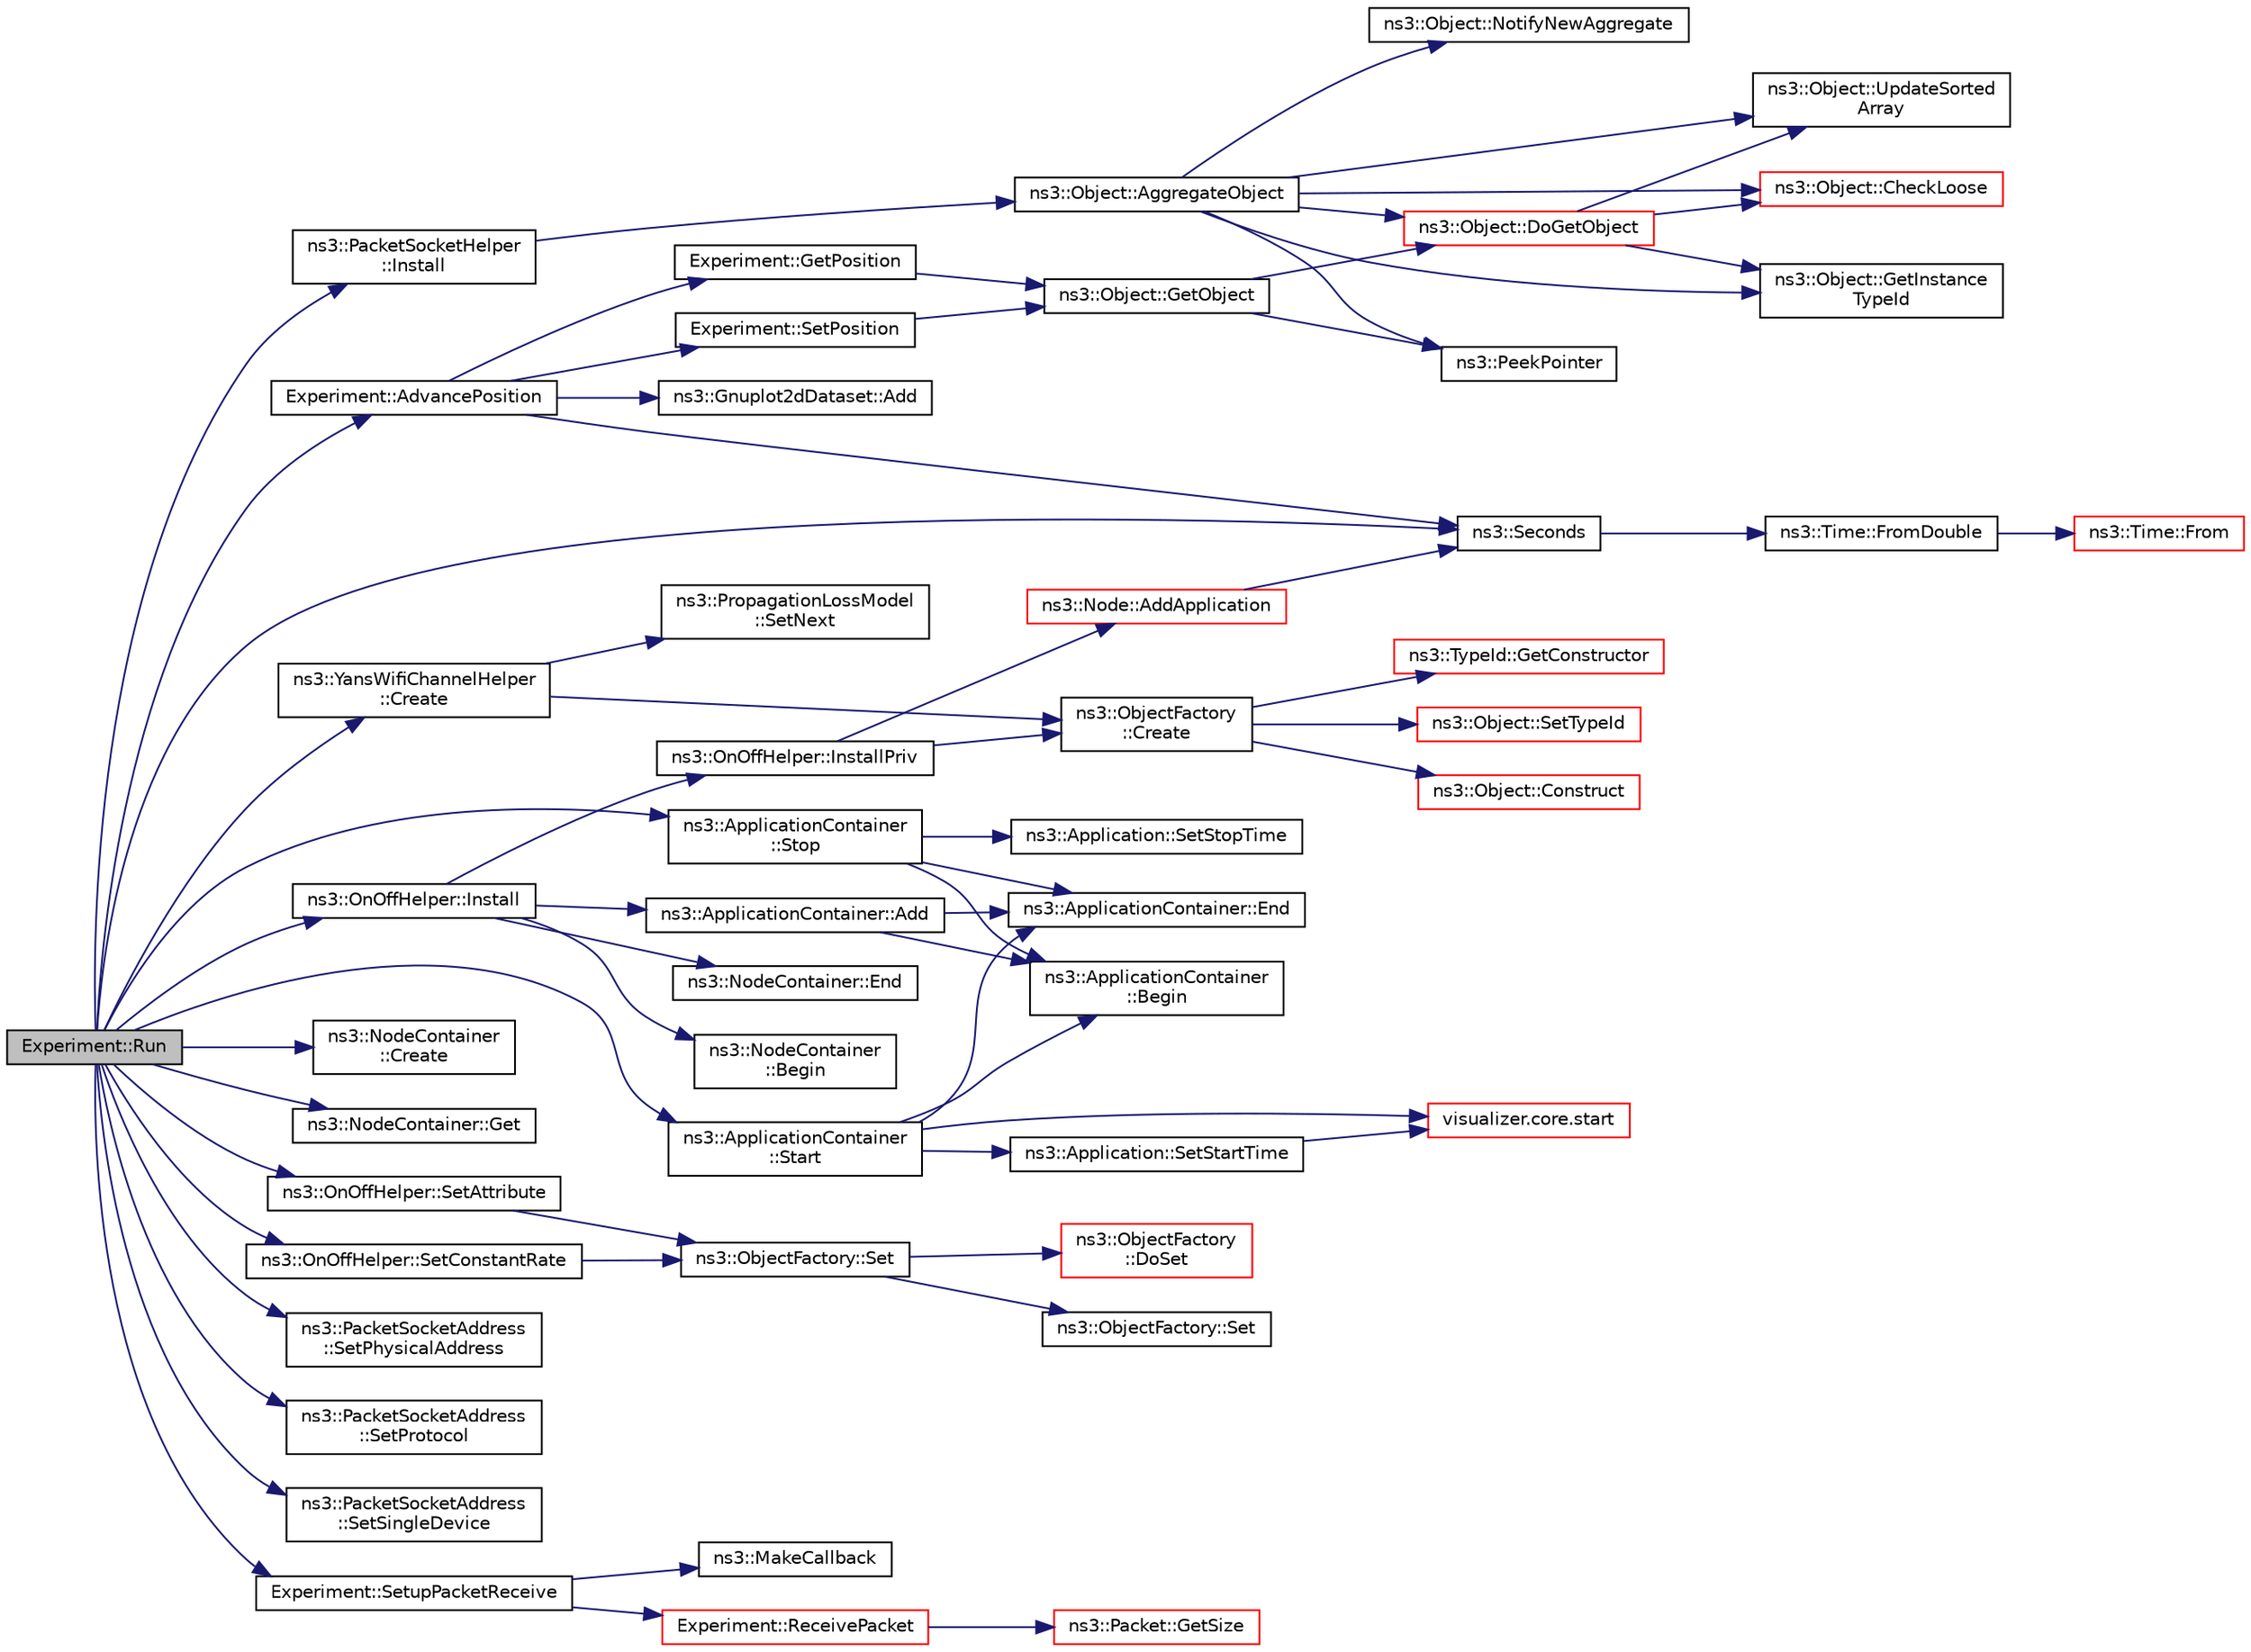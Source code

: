 digraph "Experiment::Run"
{
 // LATEX_PDF_SIZE
  edge [fontname="Helvetica",fontsize="10",labelfontname="Helvetica",labelfontsize="10"];
  node [fontname="Helvetica",fontsize="10",shape=record];
  rankdir="LR";
  Node1 [label="Experiment::Run",height=0.2,width=0.4,color="black", fillcolor="grey75", style="filled", fontcolor="black",tooltip=" "];
  Node1 -> Node2 [color="midnightblue",fontsize="10",style="solid",fontname="Helvetica"];
  Node2 [label="Experiment::AdvancePosition",height=0.2,width=0.4,color="black", fillcolor="white", style="filled",URL="$class_experiment.html#a9265be2c746949600ca26fafe63057fb",tooltip=" "];
  Node2 -> Node3 [color="midnightblue",fontsize="10",style="solid",fontname="Helvetica"];
  Node3 [label="ns3::Gnuplot2dDataset::Add",height=0.2,width=0.4,color="black", fillcolor="white", style="filled",URL="$classns3_1_1_gnuplot2d_dataset.html#abd93f7c8fa2d1ed643c09d7fb8d5ef27",tooltip=" "];
  Node2 -> Node4 [color="midnightblue",fontsize="10",style="solid",fontname="Helvetica"];
  Node4 [label="Experiment::GetPosition",height=0.2,width=0.4,color="black", fillcolor="white", style="filled",URL="$class_experiment.html#aebd4359133f1ae2f391990d728ba1398",tooltip=" "];
  Node4 -> Node5 [color="midnightblue",fontsize="10",style="solid",fontname="Helvetica"];
  Node5 [label="ns3::Object::GetObject",height=0.2,width=0.4,color="black", fillcolor="white", style="filled",URL="$classns3_1_1_object.html#ad21f5401ff705cd29c37f931ea3afc18",tooltip="Get a pointer to the requested aggregated Object."];
  Node5 -> Node6 [color="midnightblue",fontsize="10",style="solid",fontname="Helvetica"];
  Node6 [label="ns3::Object::DoGetObject",height=0.2,width=0.4,color="red", fillcolor="white", style="filled",URL="$classns3_1_1_object.html#a7c009975f7c0994cb47a69f713745e0a",tooltip="Find an Object of TypeId tid in the aggregates of this Object."];
  Node6 -> Node7 [color="midnightblue",fontsize="10",style="solid",fontname="Helvetica"];
  Node7 [label="ns3::Object::CheckLoose",height=0.2,width=0.4,color="red", fillcolor="white", style="filled",URL="$classns3_1_1_object.html#a33b1d1c52665f27a2fd4857aef5618f2",tooltip="Check if any aggregated Objects have non-zero reference counts."];
  Node6 -> Node9 [color="midnightblue",fontsize="10",style="solid",fontname="Helvetica"];
  Node9 [label="ns3::Object::GetInstance\lTypeId",height=0.2,width=0.4,color="black", fillcolor="white", style="filled",URL="$classns3_1_1_object.html#a9a0bc0211cfab9842e1046b5c5810e5a",tooltip="Get the most derived TypeId for this Object."];
  Node6 -> Node19 [color="midnightblue",fontsize="10",style="solid",fontname="Helvetica"];
  Node19 [label="ns3::Object::UpdateSorted\lArray",height=0.2,width=0.4,color="black", fillcolor="white", style="filled",URL="$classns3_1_1_object.html#ade62655b9680ca5ebf5af7e0fda7a21f",tooltip="Keep the list of aggregates in most-recently-used order."];
  Node5 -> Node20 [color="midnightblue",fontsize="10",style="solid",fontname="Helvetica"];
  Node20 [label="ns3::PeekPointer",height=0.2,width=0.4,color="black", fillcolor="white", style="filled",URL="$namespacens3.html#af2a7557fe9afdd98d8f6f8f6e412cf5a",tooltip=" "];
  Node2 -> Node21 [color="midnightblue",fontsize="10",style="solid",fontname="Helvetica"];
  Node21 [label="ns3::Seconds",height=0.2,width=0.4,color="black", fillcolor="white", style="filled",URL="$group__timecivil.html#ga33c34b816f8ff6628e33d5c8e9713b9e",tooltip="Construct a Time in the indicated unit."];
  Node21 -> Node22 [color="midnightblue",fontsize="10",style="solid",fontname="Helvetica"];
  Node22 [label="ns3::Time::FromDouble",height=0.2,width=0.4,color="black", fillcolor="white", style="filled",URL="$classns3_1_1_time.html#a60e845f4a74e62495b86356afe604cb4",tooltip="Create a Time equal to value in unit unit."];
  Node22 -> Node23 [color="midnightblue",fontsize="10",style="solid",fontname="Helvetica"];
  Node23 [label="ns3::Time::From",height=0.2,width=0.4,color="red", fillcolor="white", style="filled",URL="$classns3_1_1_time.html#a34e4acc13d0e08cc8cb9cd3b838b9baf",tooltip="Create a Time in the current unit."];
  Node2 -> Node27 [color="midnightblue",fontsize="10",style="solid",fontname="Helvetica"];
  Node27 [label="Experiment::SetPosition",height=0.2,width=0.4,color="black", fillcolor="white", style="filled",URL="$class_experiment.html#a8f3d92caa57679a7577a827a5b7c1a59",tooltip=" "];
  Node27 -> Node5 [color="midnightblue",fontsize="10",style="solid",fontname="Helvetica"];
  Node1 -> Node28 [color="midnightblue",fontsize="10",style="solid",fontname="Helvetica"];
  Node28 [label="ns3::NodeContainer\l::Create",height=0.2,width=0.4,color="black", fillcolor="white", style="filled",URL="$classns3_1_1_node_container.html#a787f059e2813e8b951cc6914d11dfe69",tooltip="Create n nodes and append pointers to them to the end of this NodeContainer."];
  Node1 -> Node29 [color="midnightblue",fontsize="10",style="solid",fontname="Helvetica"];
  Node29 [label="ns3::YansWifiChannelHelper\l::Create",height=0.2,width=0.4,color="black", fillcolor="white", style="filled",URL="$classns3_1_1_yans_wifi_channel_helper.html#a6bb01082fd42806a6b95e6684a4344d4",tooltip=" "];
  Node29 -> Node30 [color="midnightblue",fontsize="10",style="solid",fontname="Helvetica"];
  Node30 [label="ns3::ObjectFactory\l::Create",height=0.2,width=0.4,color="black", fillcolor="white", style="filled",URL="$classns3_1_1_object_factory.html#a52eda277f4aaab54266134ba48102ad7",tooltip="Create an Object instance of the configured TypeId."];
  Node30 -> Node31 [color="midnightblue",fontsize="10",style="solid",fontname="Helvetica"];
  Node31 [label="ns3::Object::Construct",height=0.2,width=0.4,color="red", fillcolor="white", style="filled",URL="$classns3_1_1_object.html#a636e8411dc5228771f45c9b805d348fa",tooltip="Initialize all member variables registered as Attributes of this TypeId."];
  Node30 -> Node47 [color="midnightblue",fontsize="10",style="solid",fontname="Helvetica"];
  Node47 [label="ns3::TypeId::GetConstructor",height=0.2,width=0.4,color="red", fillcolor="white", style="filled",URL="$classns3_1_1_type_id.html#a66b2628edf921fc88945ec8a8f3a1683",tooltip="Get the constructor callback."];
  Node30 -> Node49 [color="midnightblue",fontsize="10",style="solid",fontname="Helvetica"];
  Node49 [label="ns3::Object::SetTypeId",height=0.2,width=0.4,color="red", fillcolor="white", style="filled",URL="$classns3_1_1_object.html#a19b1ebd8ec8fe404845e665880a6c5ad",tooltip="Set the TypeId of this Object."];
  Node29 -> Node51 [color="midnightblue",fontsize="10",style="solid",fontname="Helvetica"];
  Node51 [label="ns3::PropagationLossModel\l::SetNext",height=0.2,width=0.4,color="black", fillcolor="white", style="filled",URL="$classns3_1_1_propagation_loss_model.html#ac6d627f2eb09daa057de080615ac1013",tooltip="Enables a chain of loss models to act on the signal."];
  Node1 -> Node52 [color="midnightblue",fontsize="10",style="solid",fontname="Helvetica"];
  Node52 [label="ns3::NodeContainer::Get",height=0.2,width=0.4,color="black", fillcolor="white", style="filled",URL="$classns3_1_1_node_container.html#aff885e5a6b02ca4a27f5725de647d96e",tooltip="Get the Ptr<Node> stored in this container at a given index."];
  Node1 -> Node53 [color="midnightblue",fontsize="10",style="solid",fontname="Helvetica"];
  Node53 [label="ns3::OnOffHelper::Install",height=0.2,width=0.4,color="black", fillcolor="white", style="filled",URL="$classns3_1_1_on_off_helper.html#a87cc5963ff591c4ba397ba4439ea39d7",tooltip="Install an ns3::OnOffApplication on each node of the input container configured with all the attribut..."];
  Node53 -> Node54 [color="midnightblue",fontsize="10",style="solid",fontname="Helvetica"];
  Node54 [label="ns3::ApplicationContainer::Add",height=0.2,width=0.4,color="black", fillcolor="white", style="filled",URL="$classns3_1_1_application_container.html#ad09ab1a1ad5849d518d5f4c262e38152",tooltip="Append the contents of another ApplicationContainer to the end of this container."];
  Node54 -> Node55 [color="midnightblue",fontsize="10",style="solid",fontname="Helvetica"];
  Node55 [label="ns3::ApplicationContainer\l::Begin",height=0.2,width=0.4,color="black", fillcolor="white", style="filled",URL="$classns3_1_1_application_container.html#a52964e0173d98e9d9dd9e8c4fc4f5ff7",tooltip="Get an iterator which refers to the first Application in the container."];
  Node54 -> Node56 [color="midnightblue",fontsize="10",style="solid",fontname="Helvetica"];
  Node56 [label="ns3::ApplicationContainer::End",height=0.2,width=0.4,color="black", fillcolor="white", style="filled",URL="$classns3_1_1_application_container.html#a9f1d05b1b8993ef668438ed5eadd7354",tooltip="Get an iterator which indicates past-the-last Application in the container."];
  Node53 -> Node57 [color="midnightblue",fontsize="10",style="solid",fontname="Helvetica"];
  Node57 [label="ns3::NodeContainer\l::Begin",height=0.2,width=0.4,color="black", fillcolor="white", style="filled",URL="$classns3_1_1_node_container.html#a2bfe1f50688c96e0888b1907e1e2f324",tooltip="Get an iterator which refers to the first Node in the container."];
  Node53 -> Node58 [color="midnightblue",fontsize="10",style="solid",fontname="Helvetica"];
  Node58 [label="ns3::NodeContainer::End",height=0.2,width=0.4,color="black", fillcolor="white", style="filled",URL="$classns3_1_1_node_container.html#a4904853b5d3e86f622a2ef8b4e959e08",tooltip="Get an iterator which indicates past-the-last Node in the container."];
  Node53 -> Node59 [color="midnightblue",fontsize="10",style="solid",fontname="Helvetica"];
  Node59 [label="ns3::OnOffHelper::InstallPriv",height=0.2,width=0.4,color="black", fillcolor="white", style="filled",URL="$classns3_1_1_on_off_helper.html#ac06b1d705c5024e022b4fd48025db25f",tooltip="Install an ns3::OnOffApplication on the node configured with all the attributes set with SetAttribute..."];
  Node59 -> Node60 [color="midnightblue",fontsize="10",style="solid",fontname="Helvetica"];
  Node60 [label="ns3::Node::AddApplication",height=0.2,width=0.4,color="red", fillcolor="white", style="filled",URL="$classns3_1_1_node.html#ab98b4fdc4aadc86366b80e8a79a53f47",tooltip="Associate an Application to this Node."];
  Node60 -> Node21 [color="midnightblue",fontsize="10",style="solid",fontname="Helvetica"];
  Node59 -> Node30 [color="midnightblue",fontsize="10",style="solid",fontname="Helvetica"];
  Node1 -> Node68 [color="midnightblue",fontsize="10",style="solid",fontname="Helvetica"];
  Node68 [label="ns3::PacketSocketHelper\l::Install",height=0.2,width=0.4,color="black", fillcolor="white", style="filled",URL="$classns3_1_1_packet_socket_helper.html#acefb3e034a102efc148fac496c5e9f33",tooltip="Aggregate an instance of a ns3::PacketSocketFactory onto the provided node."];
  Node68 -> Node69 [color="midnightblue",fontsize="10",style="solid",fontname="Helvetica"];
  Node69 [label="ns3::Object::AggregateObject",height=0.2,width=0.4,color="black", fillcolor="white", style="filled",URL="$classns3_1_1_object.html#a79dd435d300f3deca814553f561a2922",tooltip="Aggregate two Objects together."];
  Node69 -> Node7 [color="midnightblue",fontsize="10",style="solid",fontname="Helvetica"];
  Node69 -> Node6 [color="midnightblue",fontsize="10",style="solid",fontname="Helvetica"];
  Node69 -> Node9 [color="midnightblue",fontsize="10",style="solid",fontname="Helvetica"];
  Node69 -> Node70 [color="midnightblue",fontsize="10",style="solid",fontname="Helvetica"];
  Node70 [label="ns3::Object::NotifyNewAggregate",height=0.2,width=0.4,color="black", fillcolor="white", style="filled",URL="$classns3_1_1_object.html#a1bd7211125185a6cd511c35fea4e500f",tooltip="Notify all Objects aggregated to this one of a new Object being aggregated."];
  Node69 -> Node20 [color="midnightblue",fontsize="10",style="solid",fontname="Helvetica"];
  Node69 -> Node19 [color="midnightblue",fontsize="10",style="solid",fontname="Helvetica"];
  Node1 -> Node21 [color="midnightblue",fontsize="10",style="solid",fontname="Helvetica"];
  Node1 -> Node71 [color="midnightblue",fontsize="10",style="solid",fontname="Helvetica"];
  Node71 [label="ns3::OnOffHelper::SetAttribute",height=0.2,width=0.4,color="black", fillcolor="white", style="filled",URL="$classns3_1_1_on_off_helper.html#a9f29b8db5fd9afa3075a74f48d30d914",tooltip="Helper function used to set the underlying application attributes."];
  Node71 -> Node72 [color="midnightblue",fontsize="10",style="solid",fontname="Helvetica"];
  Node72 [label="ns3::ObjectFactory::Set",height=0.2,width=0.4,color="black", fillcolor="white", style="filled",URL="$classns3_1_1_object_factory.html#a3c9d5ed564f08ab4427e113bcc48e1d4",tooltip="Set an attribute to be set during construction."];
  Node72 -> Node73 [color="midnightblue",fontsize="10",style="solid",fontname="Helvetica"];
  Node73 [label="ns3::ObjectFactory\l::DoSet",height=0.2,width=0.4,color="red", fillcolor="white", style="filled",URL="$classns3_1_1_object_factory.html#aadb67a8cecc138001fd042e4960123f3",tooltip="Set an attribute to be set during construction."];
  Node72 -> Node77 [color="midnightblue",fontsize="10",style="solid",fontname="Helvetica"];
  Node77 [label="ns3::ObjectFactory::Set",height=0.2,width=0.4,color="black", fillcolor="white", style="filled",URL="$classns3_1_1_object_factory.html#a1326db5a97a5f238f859cee6df754029",tooltip="Base case to stop the recursion performed by the templated version of this method."];
  Node1 -> Node78 [color="midnightblue",fontsize="10",style="solid",fontname="Helvetica"];
  Node78 [label="ns3::OnOffHelper::SetConstantRate",height=0.2,width=0.4,color="black", fillcolor="white", style="filled",URL="$classns3_1_1_on_off_helper.html#a73526acef24a4559fb50db9f7c1c10ef",tooltip="Helper function to set a constant rate source."];
  Node78 -> Node72 [color="midnightblue",fontsize="10",style="solid",fontname="Helvetica"];
  Node1 -> Node79 [color="midnightblue",fontsize="10",style="solid",fontname="Helvetica"];
  Node79 [label="ns3::PacketSocketAddress\l::SetPhysicalAddress",height=0.2,width=0.4,color="black", fillcolor="white", style="filled",URL="$classns3_1_1_packet_socket_address.html#a9452f9410a97e57344e464e25c2ab0f3",tooltip="Set the destination address."];
  Node1 -> Node80 [color="midnightblue",fontsize="10",style="solid",fontname="Helvetica"];
  Node80 [label="ns3::PacketSocketAddress\l::SetProtocol",height=0.2,width=0.4,color="black", fillcolor="white", style="filled",URL="$classns3_1_1_packet_socket_address.html#a9020962e39c238277f3b2f0de605647a",tooltip="Set the protocol."];
  Node1 -> Node81 [color="midnightblue",fontsize="10",style="solid",fontname="Helvetica"];
  Node81 [label="ns3::PacketSocketAddress\l::SetSingleDevice",height=0.2,width=0.4,color="black", fillcolor="white", style="filled",URL="$classns3_1_1_packet_socket_address.html#ad1caa016f4d27c9d5f2c06dbfc53f8a3",tooltip="Set the address to match only a specified NetDevice."];
  Node1 -> Node82 [color="midnightblue",fontsize="10",style="solid",fontname="Helvetica"];
  Node82 [label="Experiment::SetupPacketReceive",height=0.2,width=0.4,color="black", fillcolor="white", style="filled",URL="$class_experiment.html#abc4b8e64b2cd17cd723a88df3d6434ce",tooltip=" "];
  Node82 -> Node83 [color="midnightblue",fontsize="10",style="solid",fontname="Helvetica"];
  Node83 [label="ns3::MakeCallback",height=0.2,width=0.4,color="black", fillcolor="white", style="filled",URL="$namespacens3.html#af1dde3c04374147fca0cfe3b0766d664",tooltip="Build Callbacks for class method members which take varying numbers of arguments and potentially retu..."];
  Node82 -> Node84 [color="midnightblue",fontsize="10",style="solid",fontname="Helvetica"];
  Node84 [label="Experiment::ReceivePacket",height=0.2,width=0.4,color="red", fillcolor="white", style="filled",URL="$class_experiment.html#a71b89b6aeef271abd148ac8c9dc246d4",tooltip=" "];
  Node84 -> Node85 [color="midnightblue",fontsize="10",style="solid",fontname="Helvetica"];
  Node85 [label="ns3::Packet::GetSize",height=0.2,width=0.4,color="red", fillcolor="white", style="filled",URL="$classns3_1_1_packet.html#afff7cb1ff518ee6dc0d424e10a5ad6ec",tooltip="Returns the the size in bytes of the packet (including the zero-filled initial payload)."];
  Node1 -> Node88 [color="midnightblue",fontsize="10",style="solid",fontname="Helvetica"];
  Node88 [label="ns3::ApplicationContainer\l::Start",height=0.2,width=0.4,color="black", fillcolor="white", style="filled",URL="$classns3_1_1_application_container.html#a8eff87926507020bbe3e1390358a54a7",tooltip="Arrange for all of the Applications in this container to Start() at the Time given as a parameter."];
  Node88 -> Node55 [color="midnightblue",fontsize="10",style="solid",fontname="Helvetica"];
  Node88 -> Node56 [color="midnightblue",fontsize="10",style="solid",fontname="Helvetica"];
  Node88 -> Node89 [color="midnightblue",fontsize="10",style="solid",fontname="Helvetica"];
  Node89 [label="ns3::Application::SetStartTime",height=0.2,width=0.4,color="black", fillcolor="white", style="filled",URL="$classns3_1_1_application.html#a8360a49748e30c52ffdcc7a305c3cd48",tooltip="Specify application start time."];
  Node89 -> Node90 [color="midnightblue",fontsize="10",style="solid",fontname="Helvetica"];
  Node90 [label="visualizer.core.start",height=0.2,width=0.4,color="red", fillcolor="white", style="filled",URL="$namespacevisualizer_1_1core.html#a2a35e5d8a34af358b508dac8635754e0",tooltip=" "];
  Node88 -> Node90 [color="midnightblue",fontsize="10",style="solid",fontname="Helvetica"];
  Node1 -> Node93 [color="midnightblue",fontsize="10",style="solid",fontname="Helvetica"];
  Node93 [label="ns3::ApplicationContainer\l::Stop",height=0.2,width=0.4,color="black", fillcolor="white", style="filled",URL="$classns3_1_1_application_container.html#adfc52f9aa4020c8714679b00bbb9ddb3",tooltip="Arrange for all of the Applications in this container to Stop() at the Time given as a parameter."];
  Node93 -> Node55 [color="midnightblue",fontsize="10",style="solid",fontname="Helvetica"];
  Node93 -> Node56 [color="midnightblue",fontsize="10",style="solid",fontname="Helvetica"];
  Node93 -> Node94 [color="midnightblue",fontsize="10",style="solid",fontname="Helvetica"];
  Node94 [label="ns3::Application::SetStopTime",height=0.2,width=0.4,color="black", fillcolor="white", style="filled",URL="$classns3_1_1_application.html#a732c1fdadf0be176c753a2ce6e27dff9",tooltip="Specify application stop time."];
}
